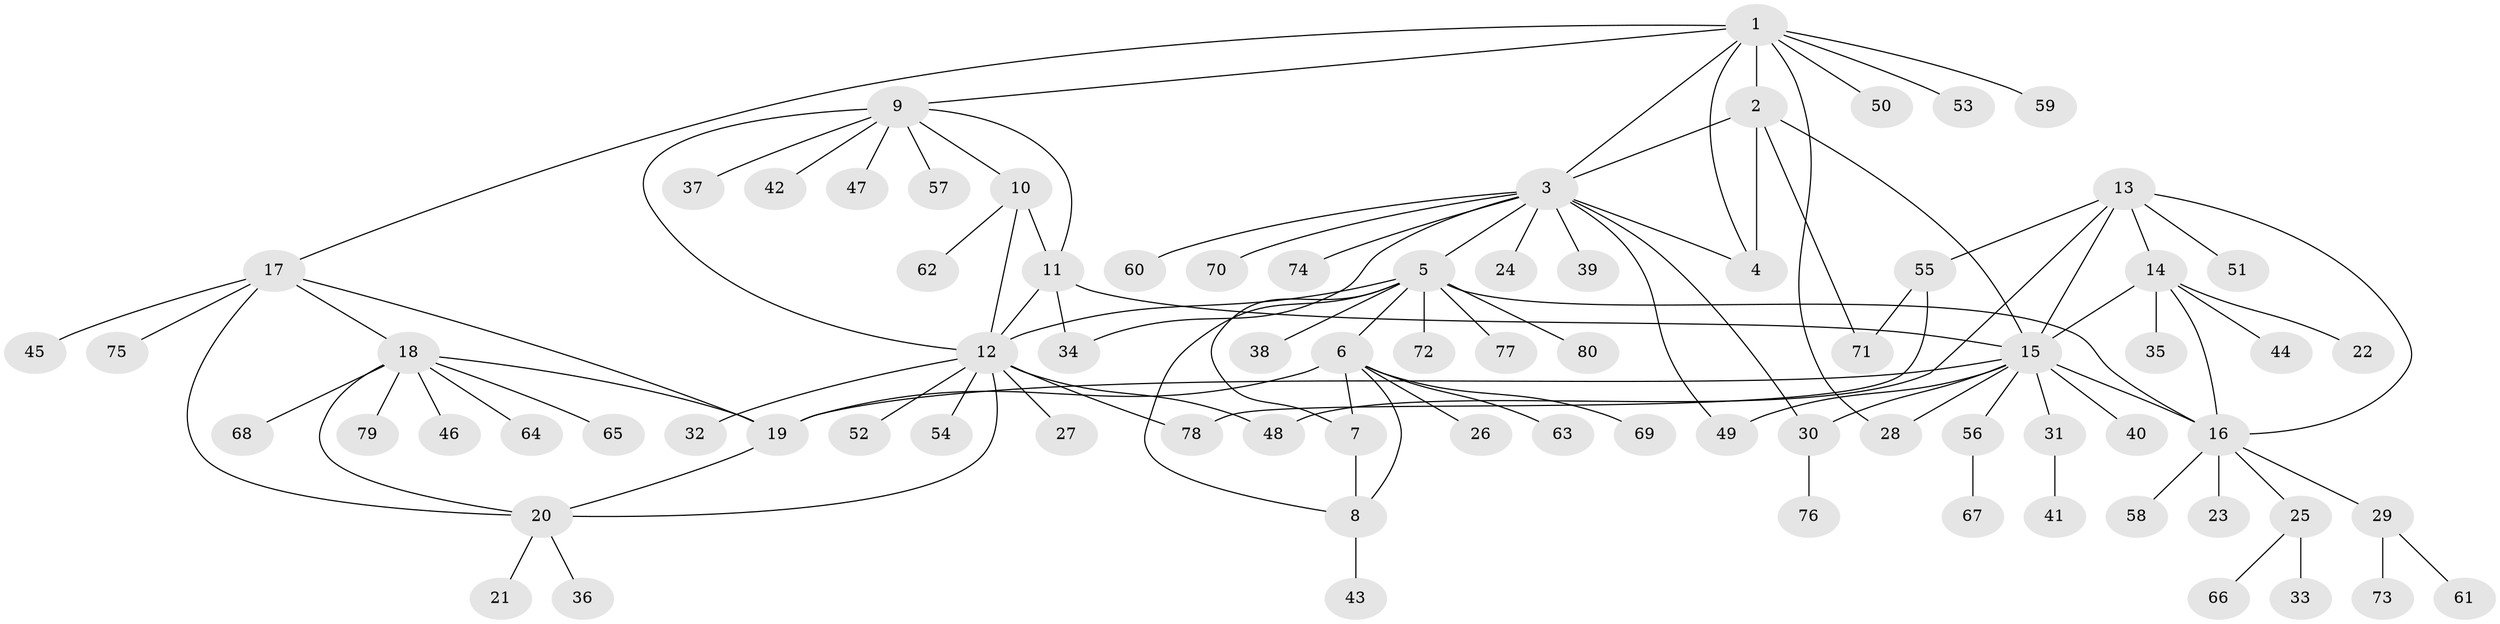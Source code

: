 // Generated by graph-tools (version 1.1) at 2025/54/03/09/25 04:54:11]
// undirected, 80 vertices, 107 edges
graph export_dot {
graph [start="1"]
  node [color=gray90,style=filled];
  1;
  2;
  3;
  4;
  5;
  6;
  7;
  8;
  9;
  10;
  11;
  12;
  13;
  14;
  15;
  16;
  17;
  18;
  19;
  20;
  21;
  22;
  23;
  24;
  25;
  26;
  27;
  28;
  29;
  30;
  31;
  32;
  33;
  34;
  35;
  36;
  37;
  38;
  39;
  40;
  41;
  42;
  43;
  44;
  45;
  46;
  47;
  48;
  49;
  50;
  51;
  52;
  53;
  54;
  55;
  56;
  57;
  58;
  59;
  60;
  61;
  62;
  63;
  64;
  65;
  66;
  67;
  68;
  69;
  70;
  71;
  72;
  73;
  74;
  75;
  76;
  77;
  78;
  79;
  80;
  1 -- 2;
  1 -- 3;
  1 -- 4;
  1 -- 9;
  1 -- 17;
  1 -- 28;
  1 -- 50;
  1 -- 53;
  1 -- 59;
  2 -- 3;
  2 -- 4;
  2 -- 15;
  2 -- 71;
  3 -- 4;
  3 -- 5;
  3 -- 24;
  3 -- 30;
  3 -- 34;
  3 -- 39;
  3 -- 49;
  3 -- 60;
  3 -- 70;
  3 -- 74;
  5 -- 6;
  5 -- 7;
  5 -- 8;
  5 -- 12;
  5 -- 16;
  5 -- 38;
  5 -- 72;
  5 -- 77;
  5 -- 80;
  6 -- 7;
  6 -- 8;
  6 -- 19;
  6 -- 26;
  6 -- 63;
  6 -- 69;
  7 -- 8;
  8 -- 43;
  9 -- 10;
  9 -- 11;
  9 -- 12;
  9 -- 37;
  9 -- 42;
  9 -- 47;
  9 -- 57;
  10 -- 11;
  10 -- 12;
  10 -- 62;
  11 -- 12;
  11 -- 15;
  11 -- 34;
  12 -- 20;
  12 -- 27;
  12 -- 32;
  12 -- 48;
  12 -- 52;
  12 -- 54;
  12 -- 78;
  13 -- 14;
  13 -- 15;
  13 -- 16;
  13 -- 48;
  13 -- 51;
  13 -- 55;
  14 -- 15;
  14 -- 16;
  14 -- 22;
  14 -- 35;
  14 -- 44;
  15 -- 16;
  15 -- 19;
  15 -- 28;
  15 -- 30;
  15 -- 31;
  15 -- 40;
  15 -- 49;
  15 -- 56;
  16 -- 23;
  16 -- 25;
  16 -- 29;
  16 -- 58;
  17 -- 18;
  17 -- 19;
  17 -- 20;
  17 -- 45;
  17 -- 75;
  18 -- 19;
  18 -- 20;
  18 -- 46;
  18 -- 64;
  18 -- 65;
  18 -- 68;
  18 -- 79;
  19 -- 20;
  20 -- 21;
  20 -- 36;
  25 -- 33;
  25 -- 66;
  29 -- 61;
  29 -- 73;
  30 -- 76;
  31 -- 41;
  55 -- 71;
  55 -- 78;
  56 -- 67;
}
